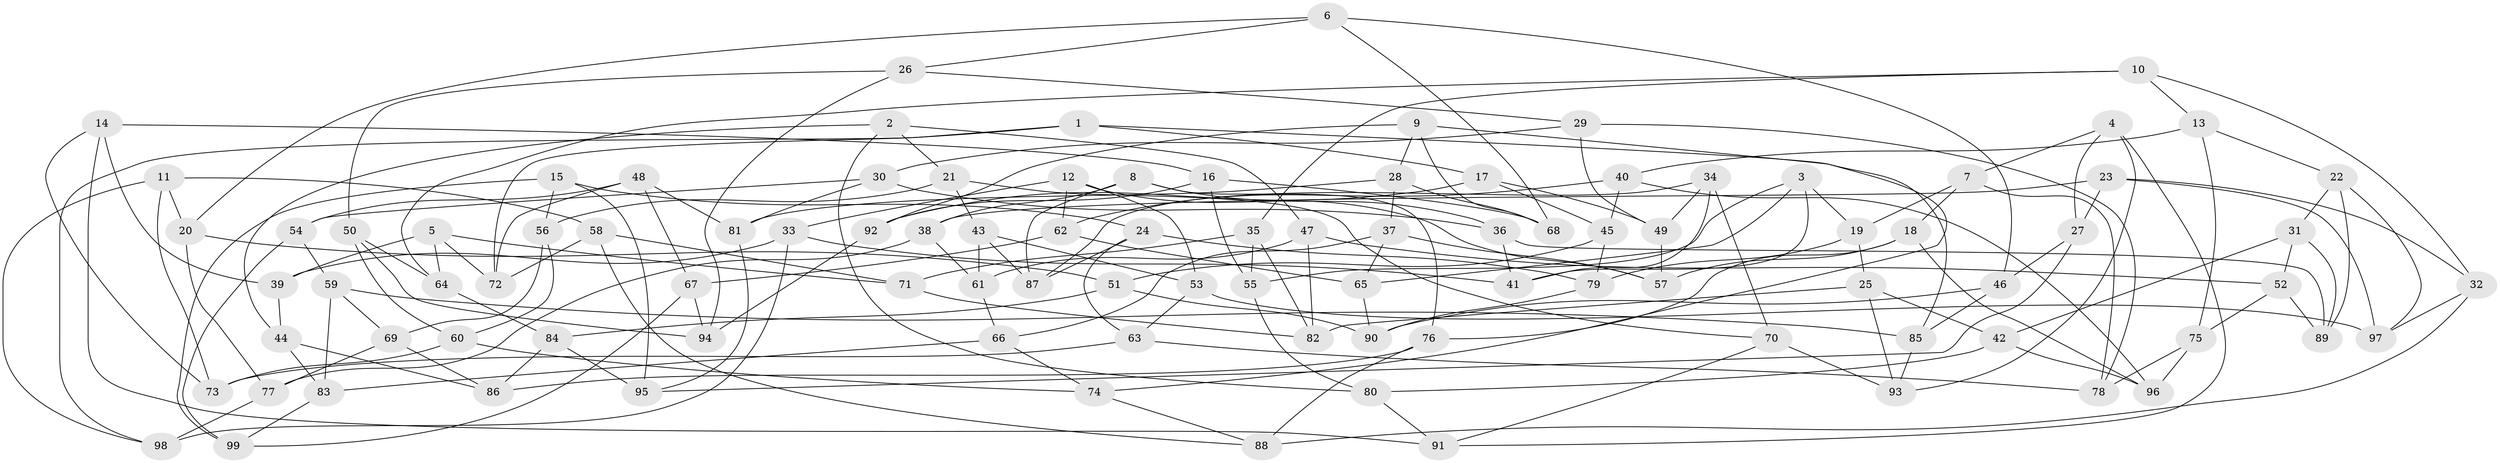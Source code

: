 // Generated by graph-tools (version 1.1) at 2025/50/03/09/25 03:50:52]
// undirected, 99 vertices, 198 edges
graph export_dot {
graph [start="1"]
  node [color=gray90,style=filled];
  1;
  2;
  3;
  4;
  5;
  6;
  7;
  8;
  9;
  10;
  11;
  12;
  13;
  14;
  15;
  16;
  17;
  18;
  19;
  20;
  21;
  22;
  23;
  24;
  25;
  26;
  27;
  28;
  29;
  30;
  31;
  32;
  33;
  34;
  35;
  36;
  37;
  38;
  39;
  40;
  41;
  42;
  43;
  44;
  45;
  46;
  47;
  48;
  49;
  50;
  51;
  52;
  53;
  54;
  55;
  56;
  57;
  58;
  59;
  60;
  61;
  62;
  63;
  64;
  65;
  66;
  67;
  68;
  69;
  70;
  71;
  72;
  73;
  74;
  75;
  76;
  77;
  78;
  79;
  80;
  81;
  82;
  83;
  84;
  85;
  86;
  87;
  88;
  89;
  90;
  91;
  92;
  93;
  94;
  95;
  96;
  97;
  98;
  99;
  1 -- 17;
  1 -- 72;
  1 -- 85;
  1 -- 98;
  2 -- 80;
  2 -- 44;
  2 -- 21;
  2 -- 47;
  3 -- 55;
  3 -- 65;
  3 -- 41;
  3 -- 19;
  4 -- 93;
  4 -- 7;
  4 -- 27;
  4 -- 91;
  5 -- 64;
  5 -- 39;
  5 -- 72;
  5 -- 71;
  6 -- 26;
  6 -- 20;
  6 -- 46;
  6 -- 68;
  7 -- 18;
  7 -- 78;
  7 -- 19;
  8 -- 38;
  8 -- 87;
  8 -- 76;
  8 -- 36;
  9 -- 74;
  9 -- 92;
  9 -- 68;
  9 -- 28;
  10 -- 13;
  10 -- 35;
  10 -- 64;
  10 -- 32;
  11 -- 20;
  11 -- 98;
  11 -- 73;
  11 -- 58;
  12 -- 33;
  12 -- 62;
  12 -- 53;
  12 -- 57;
  13 -- 75;
  13 -- 22;
  13 -- 40;
  14 -- 39;
  14 -- 91;
  14 -- 73;
  14 -- 16;
  15 -- 99;
  15 -- 95;
  15 -- 24;
  15 -- 56;
  16 -- 92;
  16 -- 55;
  16 -- 68;
  17 -- 45;
  17 -- 49;
  17 -- 92;
  18 -- 96;
  18 -- 57;
  18 -- 76;
  19 -- 25;
  19 -- 79;
  20 -- 51;
  20 -- 77;
  21 -- 43;
  21 -- 70;
  21 -- 56;
  22 -- 31;
  22 -- 89;
  22 -- 97;
  23 -- 27;
  23 -- 38;
  23 -- 32;
  23 -- 97;
  24 -- 87;
  24 -- 79;
  24 -- 63;
  25 -- 82;
  25 -- 42;
  25 -- 93;
  26 -- 94;
  26 -- 29;
  26 -- 50;
  27 -- 46;
  27 -- 95;
  28 -- 81;
  28 -- 37;
  28 -- 68;
  29 -- 30;
  29 -- 78;
  29 -- 49;
  30 -- 81;
  30 -- 36;
  30 -- 54;
  31 -- 42;
  31 -- 52;
  31 -- 89;
  32 -- 88;
  32 -- 97;
  33 -- 98;
  33 -- 41;
  33 -- 39;
  34 -- 87;
  34 -- 41;
  34 -- 49;
  34 -- 70;
  35 -- 55;
  35 -- 71;
  35 -- 82;
  36 -- 41;
  36 -- 89;
  37 -- 66;
  37 -- 57;
  37 -- 65;
  38 -- 61;
  38 -- 77;
  39 -- 44;
  40 -- 96;
  40 -- 45;
  40 -- 62;
  42 -- 80;
  42 -- 96;
  43 -- 87;
  43 -- 53;
  43 -- 61;
  44 -- 86;
  44 -- 83;
  45 -- 79;
  45 -- 51;
  46 -- 90;
  46 -- 85;
  47 -- 52;
  47 -- 61;
  47 -- 82;
  48 -- 54;
  48 -- 67;
  48 -- 72;
  48 -- 81;
  49 -- 57;
  50 -- 60;
  50 -- 64;
  50 -- 94;
  51 -- 90;
  51 -- 84;
  52 -- 89;
  52 -- 75;
  53 -- 63;
  53 -- 97;
  54 -- 59;
  54 -- 99;
  55 -- 80;
  56 -- 69;
  56 -- 60;
  58 -- 88;
  58 -- 72;
  58 -- 71;
  59 -- 83;
  59 -- 85;
  59 -- 69;
  60 -- 73;
  60 -- 74;
  61 -- 66;
  62 -- 67;
  62 -- 65;
  63 -- 78;
  63 -- 73;
  64 -- 84;
  65 -- 90;
  66 -- 83;
  66 -- 74;
  67 -- 99;
  67 -- 94;
  69 -- 77;
  69 -- 86;
  70 -- 93;
  70 -- 91;
  71 -- 82;
  74 -- 88;
  75 -- 78;
  75 -- 96;
  76 -- 88;
  76 -- 86;
  77 -- 98;
  79 -- 90;
  80 -- 91;
  81 -- 95;
  83 -- 99;
  84 -- 95;
  84 -- 86;
  85 -- 93;
  92 -- 94;
}
